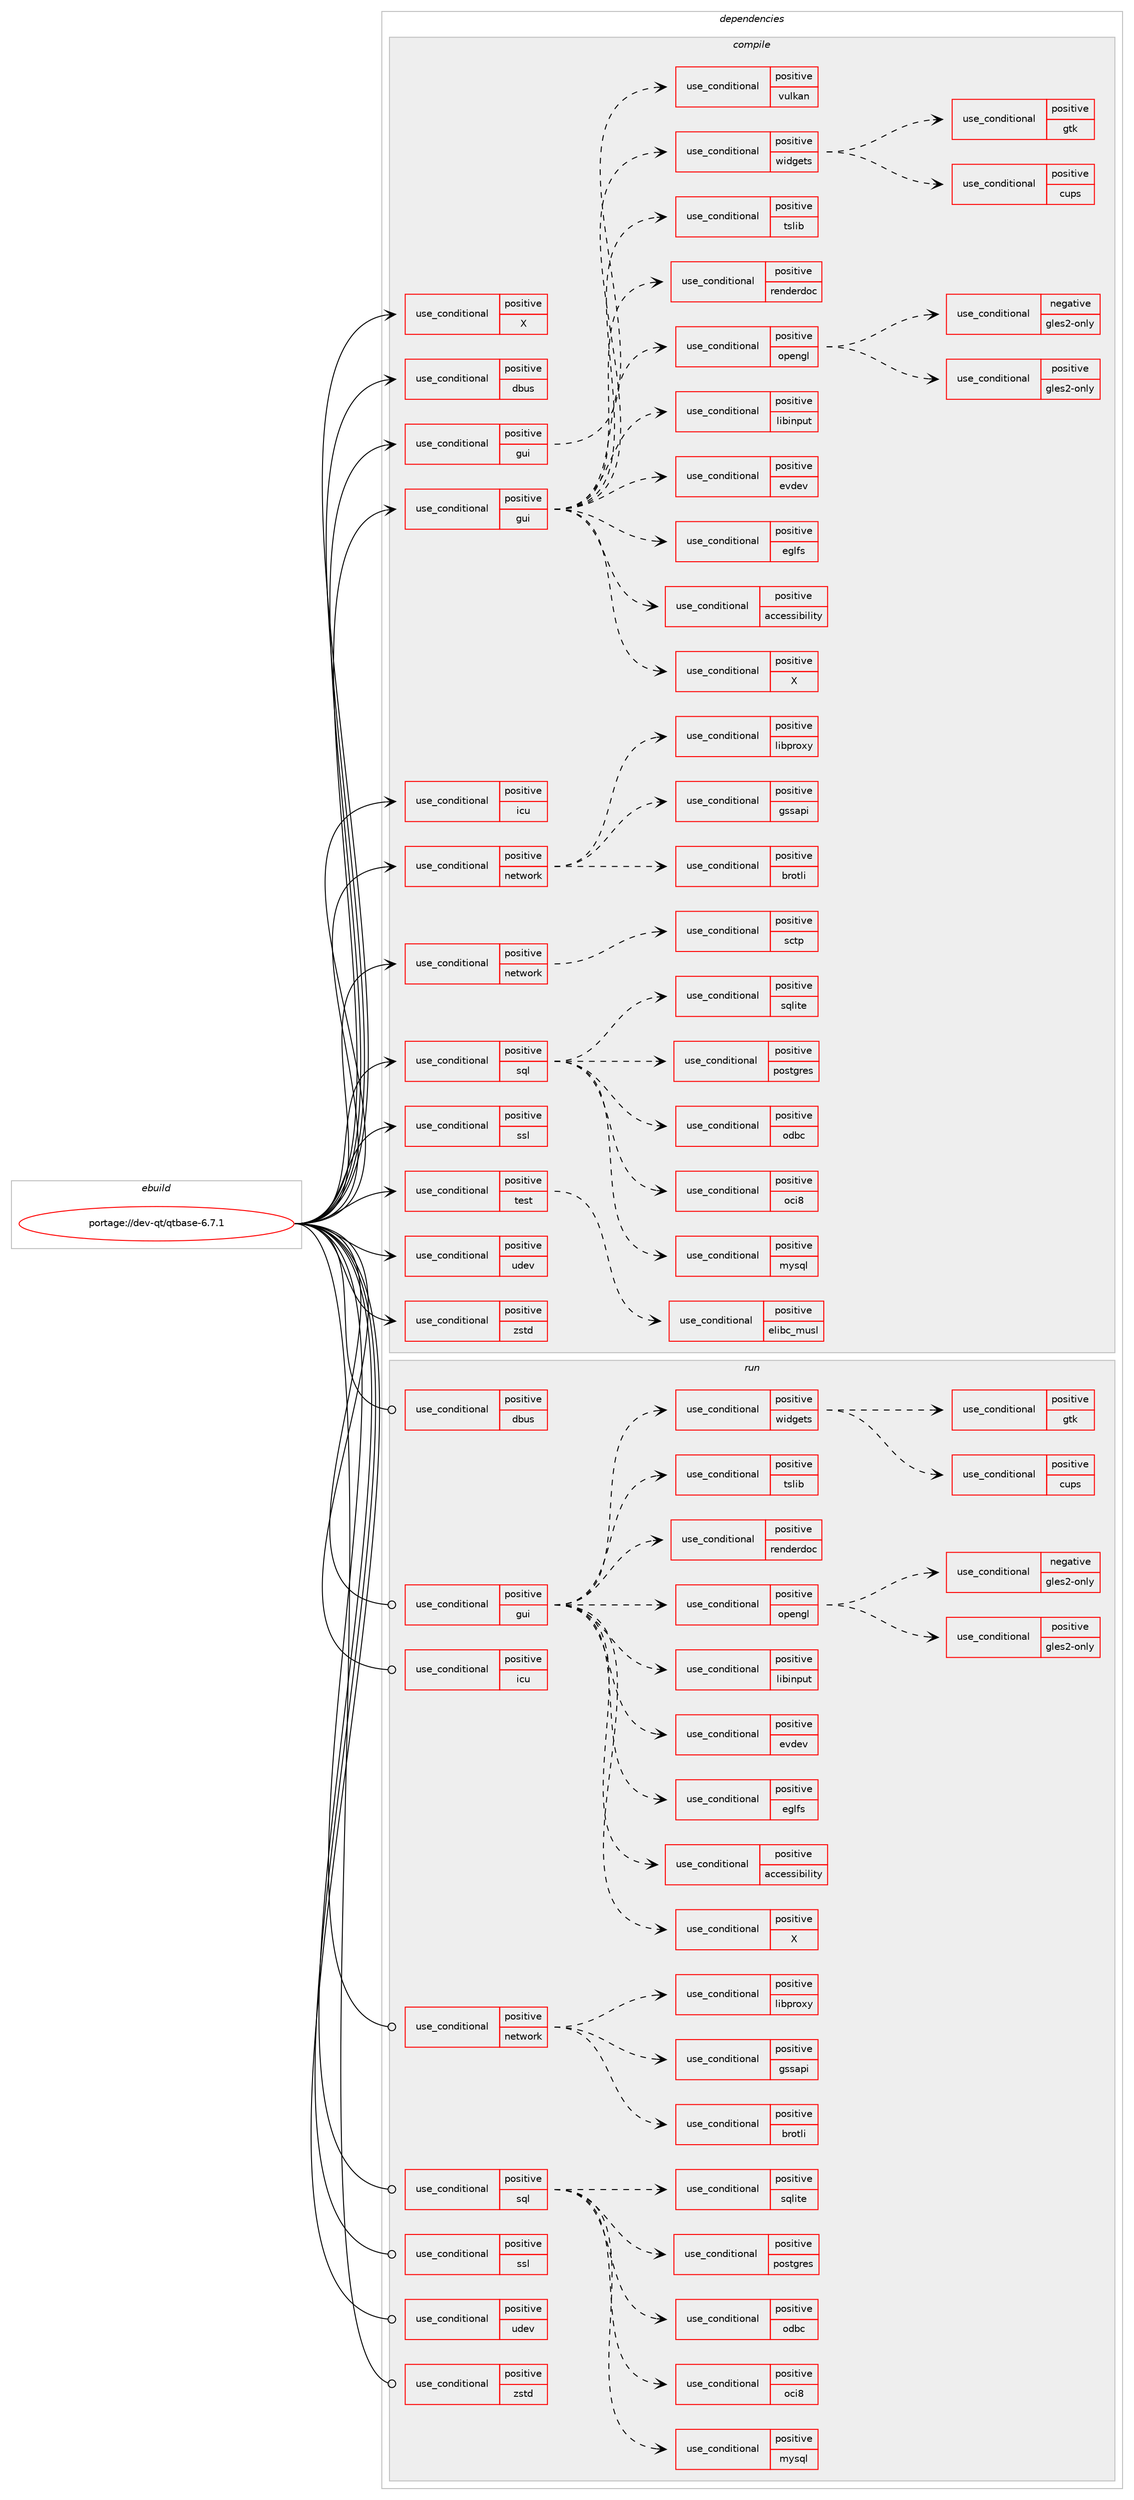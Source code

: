 digraph prolog {

# *************
# Graph options
# *************

newrank=true;
concentrate=true;
compound=true;
graph [rankdir=LR,fontname=Helvetica,fontsize=10,ranksep=1.5];#, ranksep=2.5, nodesep=0.2];
edge  [arrowhead=vee];
node  [fontname=Helvetica,fontsize=10];

# **********
# The ebuild
# **********

subgraph cluster_leftcol {
color=gray;
rank=same;
label=<<i>ebuild</i>>;
id [label="portage://dev-qt/qtbase-6.7.1", color=red, width=4, href="../dev-qt/qtbase-6.7.1.svg"];
}

# ****************
# The dependencies
# ****************

subgraph cluster_midcol {
color=gray;
label=<<i>dependencies</i>>;
subgraph cluster_compile {
fillcolor="#eeeeee";
style=filled;
label=<<i>compile</i>>;
subgraph cond40332 {
dependency84884 [label=<<TABLE BORDER="0" CELLBORDER="1" CELLSPACING="0" CELLPADDING="4"><TR><TD ROWSPAN="3" CELLPADDING="10">use_conditional</TD></TR><TR><TD>positive</TD></TR><TR><TD>X</TD></TR></TABLE>>, shape=none, color=red];
# *** BEGIN UNKNOWN DEPENDENCY TYPE (TODO) ***
# dependency84884 -> package_dependency(portage://dev-qt/qtbase-6.7.1,install,no,x11-base,xorg-proto,none,[,,],[],[])
# *** END UNKNOWN DEPENDENCY TYPE (TODO) ***

}
id:e -> dependency84884:w [weight=20,style="solid",arrowhead="vee"];
subgraph cond40333 {
dependency84885 [label=<<TABLE BORDER="0" CELLBORDER="1" CELLSPACING="0" CELLPADDING="4"><TR><TD ROWSPAN="3" CELLPADDING="10">use_conditional</TD></TR><TR><TD>positive</TD></TR><TR><TD>dbus</TD></TR></TABLE>>, shape=none, color=red];
# *** BEGIN UNKNOWN DEPENDENCY TYPE (TODO) ***
# dependency84885 -> package_dependency(portage://dev-qt/qtbase-6.7.1,install,no,sys-apps,dbus,none,[,,],[],[])
# *** END UNKNOWN DEPENDENCY TYPE (TODO) ***

}
id:e -> dependency84885:w [weight=20,style="solid",arrowhead="vee"];
subgraph cond40334 {
dependency84886 [label=<<TABLE BORDER="0" CELLBORDER="1" CELLSPACING="0" CELLPADDING="4"><TR><TD ROWSPAN="3" CELLPADDING="10">use_conditional</TD></TR><TR><TD>positive</TD></TR><TR><TD>gui</TD></TR></TABLE>>, shape=none, color=red];
subgraph cond40335 {
dependency84887 [label=<<TABLE BORDER="0" CELLBORDER="1" CELLSPACING="0" CELLPADDING="4"><TR><TD ROWSPAN="3" CELLPADDING="10">use_conditional</TD></TR><TR><TD>positive</TD></TR><TR><TD>vulkan</TD></TR></TABLE>>, shape=none, color=red];
# *** BEGIN UNKNOWN DEPENDENCY TYPE (TODO) ***
# dependency84887 -> package_dependency(portage://dev-qt/qtbase-6.7.1,install,no,dev-util,vulkan-headers,none,[,,],[],[])
# *** END UNKNOWN DEPENDENCY TYPE (TODO) ***

}
dependency84886:e -> dependency84887:w [weight=20,style="dashed",arrowhead="vee"];
}
id:e -> dependency84886:w [weight=20,style="solid",arrowhead="vee"];
subgraph cond40336 {
dependency84888 [label=<<TABLE BORDER="0" CELLBORDER="1" CELLSPACING="0" CELLPADDING="4"><TR><TD ROWSPAN="3" CELLPADDING="10">use_conditional</TD></TR><TR><TD>positive</TD></TR><TR><TD>gui</TD></TR></TABLE>>, shape=none, color=red];
# *** BEGIN UNKNOWN DEPENDENCY TYPE (TODO) ***
# dependency84888 -> package_dependency(portage://dev-qt/qtbase-6.7.1,install,no,media-libs,fontconfig,none,[,,],[],[])
# *** END UNKNOWN DEPENDENCY TYPE (TODO) ***

# *** BEGIN UNKNOWN DEPENDENCY TYPE (TODO) ***
# dependency84888 -> package_dependency(portage://dev-qt/qtbase-6.7.1,install,no,media-libs,freetype,none,[,,],[slot(2)],[])
# *** END UNKNOWN DEPENDENCY TYPE (TODO) ***

# *** BEGIN UNKNOWN DEPENDENCY TYPE (TODO) ***
# dependency84888 -> package_dependency(portage://dev-qt/qtbase-6.7.1,install,no,media-libs,harfbuzz,none,[,,],any_same_slot,[])
# *** END UNKNOWN DEPENDENCY TYPE (TODO) ***

# *** BEGIN UNKNOWN DEPENDENCY TYPE (TODO) ***
# dependency84888 -> package_dependency(portage://dev-qt/qtbase-6.7.1,install,no,media-libs,libjpeg-turbo,none,[,,],any_same_slot,[])
# *** END UNKNOWN DEPENDENCY TYPE (TODO) ***

# *** BEGIN UNKNOWN DEPENDENCY TYPE (TODO) ***
# dependency84888 -> package_dependency(portage://dev-qt/qtbase-6.7.1,install,no,media-libs,libpng,none,[,,],any_same_slot,[])
# *** END UNKNOWN DEPENDENCY TYPE (TODO) ***

# *** BEGIN UNKNOWN DEPENDENCY TYPE (TODO) ***
# dependency84888 -> package_dependency(portage://dev-qt/qtbase-6.7.1,install,no,x11-libs,libdrm,none,[,,],[],[])
# *** END UNKNOWN DEPENDENCY TYPE (TODO) ***

# *** BEGIN UNKNOWN DEPENDENCY TYPE (TODO) ***
# dependency84888 -> package_dependency(portage://dev-qt/qtbase-6.7.1,install,no,x11-libs,libxkbcommon,none,[,,],[],[use(optenable(X),none)])
# *** END UNKNOWN DEPENDENCY TYPE (TODO) ***

subgraph cond40337 {
dependency84889 [label=<<TABLE BORDER="0" CELLBORDER="1" CELLSPACING="0" CELLPADDING="4"><TR><TD ROWSPAN="3" CELLPADDING="10">use_conditional</TD></TR><TR><TD>positive</TD></TR><TR><TD>X</TD></TR></TABLE>>, shape=none, color=red];
# *** BEGIN UNKNOWN DEPENDENCY TYPE (TODO) ***
# dependency84889 -> package_dependency(portage://dev-qt/qtbase-6.7.1,install,no,x11-libs,libICE,none,[,,],[],[])
# *** END UNKNOWN DEPENDENCY TYPE (TODO) ***

# *** BEGIN UNKNOWN DEPENDENCY TYPE (TODO) ***
# dependency84889 -> package_dependency(portage://dev-qt/qtbase-6.7.1,install,no,x11-libs,libSM,none,[,,],[],[])
# *** END UNKNOWN DEPENDENCY TYPE (TODO) ***

# *** BEGIN UNKNOWN DEPENDENCY TYPE (TODO) ***
# dependency84889 -> package_dependency(portage://dev-qt/qtbase-6.7.1,install,no,x11-libs,libX11,none,[,,],[],[])
# *** END UNKNOWN DEPENDENCY TYPE (TODO) ***

# *** BEGIN UNKNOWN DEPENDENCY TYPE (TODO) ***
# dependency84889 -> package_dependency(portage://dev-qt/qtbase-6.7.1,install,no,x11-libs,libxcb,none,[,,],any_same_slot,[])
# *** END UNKNOWN DEPENDENCY TYPE (TODO) ***

# *** BEGIN UNKNOWN DEPENDENCY TYPE (TODO) ***
# dependency84889 -> package_dependency(portage://dev-qt/qtbase-6.7.1,install,no,x11-libs,xcb-util-cursor,none,[,,],[],[])
# *** END UNKNOWN DEPENDENCY TYPE (TODO) ***

# *** BEGIN UNKNOWN DEPENDENCY TYPE (TODO) ***
# dependency84889 -> package_dependency(portage://dev-qt/qtbase-6.7.1,install,no,x11-libs,xcb-util-image,none,[,,],[],[])
# *** END UNKNOWN DEPENDENCY TYPE (TODO) ***

# *** BEGIN UNKNOWN DEPENDENCY TYPE (TODO) ***
# dependency84889 -> package_dependency(portage://dev-qt/qtbase-6.7.1,install,no,x11-libs,xcb-util-keysyms,none,[,,],[],[])
# *** END UNKNOWN DEPENDENCY TYPE (TODO) ***

# *** BEGIN UNKNOWN DEPENDENCY TYPE (TODO) ***
# dependency84889 -> package_dependency(portage://dev-qt/qtbase-6.7.1,install,no,x11-libs,xcb-util-renderutil,none,[,,],[],[])
# *** END UNKNOWN DEPENDENCY TYPE (TODO) ***

# *** BEGIN UNKNOWN DEPENDENCY TYPE (TODO) ***
# dependency84889 -> package_dependency(portage://dev-qt/qtbase-6.7.1,install,no,x11-libs,xcb-util-wm,none,[,,],[],[])
# *** END UNKNOWN DEPENDENCY TYPE (TODO) ***

}
dependency84888:e -> dependency84889:w [weight=20,style="dashed",arrowhead="vee"];
subgraph cond40338 {
dependency84890 [label=<<TABLE BORDER="0" CELLBORDER="1" CELLSPACING="0" CELLPADDING="4"><TR><TD ROWSPAN="3" CELLPADDING="10">use_conditional</TD></TR><TR><TD>positive</TD></TR><TR><TD>accessibility</TD></TR></TABLE>>, shape=none, color=red];
# *** BEGIN UNKNOWN DEPENDENCY TYPE (TODO) ***
# dependency84890 -> package_dependency(portage://dev-qt/qtbase-6.7.1,install,no,app-accessibility,at-spi2-core,none,[,,],[slot(2)],[])
# *** END UNKNOWN DEPENDENCY TYPE (TODO) ***

}
dependency84888:e -> dependency84890:w [weight=20,style="dashed",arrowhead="vee"];
subgraph cond40339 {
dependency84891 [label=<<TABLE BORDER="0" CELLBORDER="1" CELLSPACING="0" CELLPADDING="4"><TR><TD ROWSPAN="3" CELLPADDING="10">use_conditional</TD></TR><TR><TD>positive</TD></TR><TR><TD>eglfs</TD></TR></TABLE>>, shape=none, color=red];
# *** BEGIN UNKNOWN DEPENDENCY TYPE (TODO) ***
# dependency84891 -> package_dependency(portage://dev-qt/qtbase-6.7.1,install,no,media-libs,mesa,none,[,,],[],[use(enable(gbm),positive)])
# *** END UNKNOWN DEPENDENCY TYPE (TODO) ***

}
dependency84888:e -> dependency84891:w [weight=20,style="dashed",arrowhead="vee"];
subgraph cond40340 {
dependency84892 [label=<<TABLE BORDER="0" CELLBORDER="1" CELLSPACING="0" CELLPADDING="4"><TR><TD ROWSPAN="3" CELLPADDING="10">use_conditional</TD></TR><TR><TD>positive</TD></TR><TR><TD>evdev</TD></TR></TABLE>>, shape=none, color=red];
# *** BEGIN UNKNOWN DEPENDENCY TYPE (TODO) ***
# dependency84892 -> package_dependency(portage://dev-qt/qtbase-6.7.1,install,no,sys-libs,mtdev,none,[,,],[],[])
# *** END UNKNOWN DEPENDENCY TYPE (TODO) ***

}
dependency84888:e -> dependency84892:w [weight=20,style="dashed",arrowhead="vee"];
subgraph cond40341 {
dependency84893 [label=<<TABLE BORDER="0" CELLBORDER="1" CELLSPACING="0" CELLPADDING="4"><TR><TD ROWSPAN="3" CELLPADDING="10">use_conditional</TD></TR><TR><TD>positive</TD></TR><TR><TD>libinput</TD></TR></TABLE>>, shape=none, color=red];
# *** BEGIN UNKNOWN DEPENDENCY TYPE (TODO) ***
# dependency84893 -> package_dependency(portage://dev-qt/qtbase-6.7.1,install,no,dev-libs,libinput,none,[,,],any_same_slot,[])
# *** END UNKNOWN DEPENDENCY TYPE (TODO) ***

}
dependency84888:e -> dependency84893:w [weight=20,style="dashed",arrowhead="vee"];
subgraph cond40342 {
dependency84894 [label=<<TABLE BORDER="0" CELLBORDER="1" CELLSPACING="0" CELLPADDING="4"><TR><TD ROWSPAN="3" CELLPADDING="10">use_conditional</TD></TR><TR><TD>positive</TD></TR><TR><TD>opengl</TD></TR></TABLE>>, shape=none, color=red];
subgraph cond40343 {
dependency84895 [label=<<TABLE BORDER="0" CELLBORDER="1" CELLSPACING="0" CELLPADDING="4"><TR><TD ROWSPAN="3" CELLPADDING="10">use_conditional</TD></TR><TR><TD>positive</TD></TR><TR><TD>gles2-only</TD></TR></TABLE>>, shape=none, color=red];
# *** BEGIN UNKNOWN DEPENDENCY TYPE (TODO) ***
# dependency84895 -> package_dependency(portage://dev-qt/qtbase-6.7.1,install,no,media-libs,libglvnd,none,[,,],[],[])
# *** END UNKNOWN DEPENDENCY TYPE (TODO) ***

}
dependency84894:e -> dependency84895:w [weight=20,style="dashed",arrowhead="vee"];
subgraph cond40344 {
dependency84896 [label=<<TABLE BORDER="0" CELLBORDER="1" CELLSPACING="0" CELLPADDING="4"><TR><TD ROWSPAN="3" CELLPADDING="10">use_conditional</TD></TR><TR><TD>negative</TD></TR><TR><TD>gles2-only</TD></TR></TABLE>>, shape=none, color=red];
# *** BEGIN UNKNOWN DEPENDENCY TYPE (TODO) ***
# dependency84896 -> package_dependency(portage://dev-qt/qtbase-6.7.1,install,no,media-libs,libglvnd,none,[,,],[],[use(optenable(X),none)])
# *** END UNKNOWN DEPENDENCY TYPE (TODO) ***

}
dependency84894:e -> dependency84896:w [weight=20,style="dashed",arrowhead="vee"];
}
dependency84888:e -> dependency84894:w [weight=20,style="dashed",arrowhead="vee"];
subgraph cond40345 {
dependency84897 [label=<<TABLE BORDER="0" CELLBORDER="1" CELLSPACING="0" CELLPADDING="4"><TR><TD ROWSPAN="3" CELLPADDING="10">use_conditional</TD></TR><TR><TD>positive</TD></TR><TR><TD>renderdoc</TD></TR></TABLE>>, shape=none, color=red];
# *** BEGIN UNKNOWN DEPENDENCY TYPE (TODO) ***
# dependency84897 -> package_dependency(portage://dev-qt/qtbase-6.7.1,install,no,media-gfx,renderdoc,none,[,,],[],[])
# *** END UNKNOWN DEPENDENCY TYPE (TODO) ***

}
dependency84888:e -> dependency84897:w [weight=20,style="dashed",arrowhead="vee"];
subgraph cond40346 {
dependency84898 [label=<<TABLE BORDER="0" CELLBORDER="1" CELLSPACING="0" CELLPADDING="4"><TR><TD ROWSPAN="3" CELLPADDING="10">use_conditional</TD></TR><TR><TD>positive</TD></TR><TR><TD>tslib</TD></TR></TABLE>>, shape=none, color=red];
# *** BEGIN UNKNOWN DEPENDENCY TYPE (TODO) ***
# dependency84898 -> package_dependency(portage://dev-qt/qtbase-6.7.1,install,no,x11-libs,tslib,none,[,,],[],[])
# *** END UNKNOWN DEPENDENCY TYPE (TODO) ***

}
dependency84888:e -> dependency84898:w [weight=20,style="dashed",arrowhead="vee"];
subgraph cond40347 {
dependency84899 [label=<<TABLE BORDER="0" CELLBORDER="1" CELLSPACING="0" CELLPADDING="4"><TR><TD ROWSPAN="3" CELLPADDING="10">use_conditional</TD></TR><TR><TD>positive</TD></TR><TR><TD>widgets</TD></TR></TABLE>>, shape=none, color=red];
subgraph cond40348 {
dependency84900 [label=<<TABLE BORDER="0" CELLBORDER="1" CELLSPACING="0" CELLPADDING="4"><TR><TD ROWSPAN="3" CELLPADDING="10">use_conditional</TD></TR><TR><TD>positive</TD></TR><TR><TD>cups</TD></TR></TABLE>>, shape=none, color=red];
# *** BEGIN UNKNOWN DEPENDENCY TYPE (TODO) ***
# dependency84900 -> package_dependency(portage://dev-qt/qtbase-6.7.1,install,no,net-print,cups,none,[,,],[],[])
# *** END UNKNOWN DEPENDENCY TYPE (TODO) ***

}
dependency84899:e -> dependency84900:w [weight=20,style="dashed",arrowhead="vee"];
subgraph cond40349 {
dependency84901 [label=<<TABLE BORDER="0" CELLBORDER="1" CELLSPACING="0" CELLPADDING="4"><TR><TD ROWSPAN="3" CELLPADDING="10">use_conditional</TD></TR><TR><TD>positive</TD></TR><TR><TD>gtk</TD></TR></TABLE>>, shape=none, color=red];
# *** BEGIN UNKNOWN DEPENDENCY TYPE (TODO) ***
# dependency84901 -> package_dependency(portage://dev-qt/qtbase-6.7.1,install,no,x11-libs,gdk-pixbuf,none,[,,],[slot(2)],[])
# *** END UNKNOWN DEPENDENCY TYPE (TODO) ***

# *** BEGIN UNKNOWN DEPENDENCY TYPE (TODO) ***
# dependency84901 -> package_dependency(portage://dev-qt/qtbase-6.7.1,install,no,x11-libs,gtk+,none,[,,],[slot(3)],[])
# *** END UNKNOWN DEPENDENCY TYPE (TODO) ***

# *** BEGIN UNKNOWN DEPENDENCY TYPE (TODO) ***
# dependency84901 -> package_dependency(portage://dev-qt/qtbase-6.7.1,install,no,x11-libs,pango,none,[,,],[],[])
# *** END UNKNOWN DEPENDENCY TYPE (TODO) ***

}
dependency84899:e -> dependency84901:w [weight=20,style="dashed",arrowhead="vee"];
}
dependency84888:e -> dependency84899:w [weight=20,style="dashed",arrowhead="vee"];
}
id:e -> dependency84888:w [weight=20,style="solid",arrowhead="vee"];
subgraph cond40350 {
dependency84902 [label=<<TABLE BORDER="0" CELLBORDER="1" CELLSPACING="0" CELLPADDING="4"><TR><TD ROWSPAN="3" CELLPADDING="10">use_conditional</TD></TR><TR><TD>positive</TD></TR><TR><TD>icu</TD></TR></TABLE>>, shape=none, color=red];
# *** BEGIN UNKNOWN DEPENDENCY TYPE (TODO) ***
# dependency84902 -> package_dependency(portage://dev-qt/qtbase-6.7.1,install,no,dev-libs,icu,none,[,,],any_same_slot,[])
# *** END UNKNOWN DEPENDENCY TYPE (TODO) ***

}
id:e -> dependency84902:w [weight=20,style="solid",arrowhead="vee"];
subgraph cond40351 {
dependency84903 [label=<<TABLE BORDER="0" CELLBORDER="1" CELLSPACING="0" CELLPADDING="4"><TR><TD ROWSPAN="3" CELLPADDING="10">use_conditional</TD></TR><TR><TD>positive</TD></TR><TR><TD>network</TD></TR></TABLE>>, shape=none, color=red];
subgraph cond40352 {
dependency84904 [label=<<TABLE BORDER="0" CELLBORDER="1" CELLSPACING="0" CELLPADDING="4"><TR><TD ROWSPAN="3" CELLPADDING="10">use_conditional</TD></TR><TR><TD>positive</TD></TR><TR><TD>brotli</TD></TR></TABLE>>, shape=none, color=red];
# *** BEGIN UNKNOWN DEPENDENCY TYPE (TODO) ***
# dependency84904 -> package_dependency(portage://dev-qt/qtbase-6.7.1,install,no,app-arch,brotli,none,[,,],any_same_slot,[])
# *** END UNKNOWN DEPENDENCY TYPE (TODO) ***

}
dependency84903:e -> dependency84904:w [weight=20,style="dashed",arrowhead="vee"];
subgraph cond40353 {
dependency84905 [label=<<TABLE BORDER="0" CELLBORDER="1" CELLSPACING="0" CELLPADDING="4"><TR><TD ROWSPAN="3" CELLPADDING="10">use_conditional</TD></TR><TR><TD>positive</TD></TR><TR><TD>gssapi</TD></TR></TABLE>>, shape=none, color=red];
# *** BEGIN UNKNOWN DEPENDENCY TYPE (TODO) ***
# dependency84905 -> package_dependency(portage://dev-qt/qtbase-6.7.1,install,no,virtual,krb5,none,[,,],[],[])
# *** END UNKNOWN DEPENDENCY TYPE (TODO) ***

}
dependency84903:e -> dependency84905:w [weight=20,style="dashed",arrowhead="vee"];
subgraph cond40354 {
dependency84906 [label=<<TABLE BORDER="0" CELLBORDER="1" CELLSPACING="0" CELLPADDING="4"><TR><TD ROWSPAN="3" CELLPADDING="10">use_conditional</TD></TR><TR><TD>positive</TD></TR><TR><TD>libproxy</TD></TR></TABLE>>, shape=none, color=red];
# *** BEGIN UNKNOWN DEPENDENCY TYPE (TODO) ***
# dependency84906 -> package_dependency(portage://dev-qt/qtbase-6.7.1,install,no,net-libs,libproxy,none,[,,],[],[])
# *** END UNKNOWN DEPENDENCY TYPE (TODO) ***

}
dependency84903:e -> dependency84906:w [weight=20,style="dashed",arrowhead="vee"];
}
id:e -> dependency84903:w [weight=20,style="solid",arrowhead="vee"];
subgraph cond40355 {
dependency84907 [label=<<TABLE BORDER="0" CELLBORDER="1" CELLSPACING="0" CELLPADDING="4"><TR><TD ROWSPAN="3" CELLPADDING="10">use_conditional</TD></TR><TR><TD>positive</TD></TR><TR><TD>network</TD></TR></TABLE>>, shape=none, color=red];
subgraph cond40356 {
dependency84908 [label=<<TABLE BORDER="0" CELLBORDER="1" CELLSPACING="0" CELLPADDING="4"><TR><TD ROWSPAN="3" CELLPADDING="10">use_conditional</TD></TR><TR><TD>positive</TD></TR><TR><TD>sctp</TD></TR></TABLE>>, shape=none, color=red];
# *** BEGIN UNKNOWN DEPENDENCY TYPE (TODO) ***
# dependency84908 -> package_dependency(portage://dev-qt/qtbase-6.7.1,install,no,net-misc,lksctp-tools,none,[,,],[],[])
# *** END UNKNOWN DEPENDENCY TYPE (TODO) ***

}
dependency84907:e -> dependency84908:w [weight=20,style="dashed",arrowhead="vee"];
}
id:e -> dependency84907:w [weight=20,style="solid",arrowhead="vee"];
subgraph cond40357 {
dependency84909 [label=<<TABLE BORDER="0" CELLBORDER="1" CELLSPACING="0" CELLPADDING="4"><TR><TD ROWSPAN="3" CELLPADDING="10">use_conditional</TD></TR><TR><TD>positive</TD></TR><TR><TD>sql</TD></TR></TABLE>>, shape=none, color=red];
subgraph cond40358 {
dependency84910 [label=<<TABLE BORDER="0" CELLBORDER="1" CELLSPACING="0" CELLPADDING="4"><TR><TD ROWSPAN="3" CELLPADDING="10">use_conditional</TD></TR><TR><TD>positive</TD></TR><TR><TD>mysql</TD></TR></TABLE>>, shape=none, color=red];
# *** BEGIN UNKNOWN DEPENDENCY TYPE (TODO) ***
# dependency84910 -> package_dependency(portage://dev-qt/qtbase-6.7.1,install,no,dev-db,mysql-connector-c,none,[,,],any_same_slot,[])
# *** END UNKNOWN DEPENDENCY TYPE (TODO) ***

}
dependency84909:e -> dependency84910:w [weight=20,style="dashed",arrowhead="vee"];
subgraph cond40359 {
dependency84911 [label=<<TABLE BORDER="0" CELLBORDER="1" CELLSPACING="0" CELLPADDING="4"><TR><TD ROWSPAN="3" CELLPADDING="10">use_conditional</TD></TR><TR><TD>positive</TD></TR><TR><TD>oci8</TD></TR></TABLE>>, shape=none, color=red];
# *** BEGIN UNKNOWN DEPENDENCY TYPE (TODO) ***
# dependency84911 -> package_dependency(portage://dev-qt/qtbase-6.7.1,install,no,dev-db,oracle-instantclient,none,[,,],any_same_slot,[use(enable(sdk),none)])
# *** END UNKNOWN DEPENDENCY TYPE (TODO) ***

}
dependency84909:e -> dependency84911:w [weight=20,style="dashed",arrowhead="vee"];
subgraph cond40360 {
dependency84912 [label=<<TABLE BORDER="0" CELLBORDER="1" CELLSPACING="0" CELLPADDING="4"><TR><TD ROWSPAN="3" CELLPADDING="10">use_conditional</TD></TR><TR><TD>positive</TD></TR><TR><TD>odbc</TD></TR></TABLE>>, shape=none, color=red];
# *** BEGIN UNKNOWN DEPENDENCY TYPE (TODO) ***
# dependency84912 -> package_dependency(portage://dev-qt/qtbase-6.7.1,install,no,dev-db,unixODBC,none,[,,],[],[])
# *** END UNKNOWN DEPENDENCY TYPE (TODO) ***

}
dependency84909:e -> dependency84912:w [weight=20,style="dashed",arrowhead="vee"];
subgraph cond40361 {
dependency84913 [label=<<TABLE BORDER="0" CELLBORDER="1" CELLSPACING="0" CELLPADDING="4"><TR><TD ROWSPAN="3" CELLPADDING="10">use_conditional</TD></TR><TR><TD>positive</TD></TR><TR><TD>postgres</TD></TR></TABLE>>, shape=none, color=red];
# *** BEGIN UNKNOWN DEPENDENCY TYPE (TODO) ***
# dependency84913 -> package_dependency(portage://dev-qt/qtbase-6.7.1,install,no,dev-db,postgresql,none,[,,],any_different_slot,[])
# *** END UNKNOWN DEPENDENCY TYPE (TODO) ***

}
dependency84909:e -> dependency84913:w [weight=20,style="dashed",arrowhead="vee"];
subgraph cond40362 {
dependency84914 [label=<<TABLE BORDER="0" CELLBORDER="1" CELLSPACING="0" CELLPADDING="4"><TR><TD ROWSPAN="3" CELLPADDING="10">use_conditional</TD></TR><TR><TD>positive</TD></TR><TR><TD>sqlite</TD></TR></TABLE>>, shape=none, color=red];
# *** BEGIN UNKNOWN DEPENDENCY TYPE (TODO) ***
# dependency84914 -> package_dependency(portage://dev-qt/qtbase-6.7.1,install,no,dev-db,sqlite,none,[,,],[slot(3)],[])
# *** END UNKNOWN DEPENDENCY TYPE (TODO) ***

}
dependency84909:e -> dependency84914:w [weight=20,style="dashed",arrowhead="vee"];
}
id:e -> dependency84909:w [weight=20,style="solid",arrowhead="vee"];
subgraph cond40363 {
dependency84915 [label=<<TABLE BORDER="0" CELLBORDER="1" CELLSPACING="0" CELLPADDING="4"><TR><TD ROWSPAN="3" CELLPADDING="10">use_conditional</TD></TR><TR><TD>positive</TD></TR><TR><TD>ssl</TD></TR></TABLE>>, shape=none, color=red];
# *** BEGIN UNKNOWN DEPENDENCY TYPE (TODO) ***
# dependency84915 -> package_dependency(portage://dev-qt/qtbase-6.7.1,install,no,dev-libs,openssl,none,[,,],any_same_slot,[])
# *** END UNKNOWN DEPENDENCY TYPE (TODO) ***

}
id:e -> dependency84915:w [weight=20,style="solid",arrowhead="vee"];
subgraph cond40364 {
dependency84916 [label=<<TABLE BORDER="0" CELLBORDER="1" CELLSPACING="0" CELLPADDING="4"><TR><TD ROWSPAN="3" CELLPADDING="10">use_conditional</TD></TR><TR><TD>positive</TD></TR><TR><TD>test</TD></TR></TABLE>>, shape=none, color=red];
subgraph cond40365 {
dependency84917 [label=<<TABLE BORDER="0" CELLBORDER="1" CELLSPACING="0" CELLPADDING="4"><TR><TD ROWSPAN="3" CELLPADDING="10">use_conditional</TD></TR><TR><TD>positive</TD></TR><TR><TD>elibc_musl</TD></TR></TABLE>>, shape=none, color=red];
# *** BEGIN UNKNOWN DEPENDENCY TYPE (TODO) ***
# dependency84917 -> package_dependency(portage://dev-qt/qtbase-6.7.1,install,no,sys-libs,timezone-data,none,[,,],[],[])
# *** END UNKNOWN DEPENDENCY TYPE (TODO) ***

}
dependency84916:e -> dependency84917:w [weight=20,style="dashed",arrowhead="vee"];
}
id:e -> dependency84916:w [weight=20,style="solid",arrowhead="vee"];
subgraph cond40366 {
dependency84918 [label=<<TABLE BORDER="0" CELLBORDER="1" CELLSPACING="0" CELLPADDING="4"><TR><TD ROWSPAN="3" CELLPADDING="10">use_conditional</TD></TR><TR><TD>positive</TD></TR><TR><TD>udev</TD></TR></TABLE>>, shape=none, color=red];
# *** BEGIN UNKNOWN DEPENDENCY TYPE (TODO) ***
# dependency84918 -> package_dependency(portage://dev-qt/qtbase-6.7.1,install,no,virtual,libudev,none,[,,],any_same_slot,[])
# *** END UNKNOWN DEPENDENCY TYPE (TODO) ***

}
id:e -> dependency84918:w [weight=20,style="solid",arrowhead="vee"];
subgraph cond40367 {
dependency84919 [label=<<TABLE BORDER="0" CELLBORDER="1" CELLSPACING="0" CELLPADDING="4"><TR><TD ROWSPAN="3" CELLPADDING="10">use_conditional</TD></TR><TR><TD>positive</TD></TR><TR><TD>zstd</TD></TR></TABLE>>, shape=none, color=red];
# *** BEGIN UNKNOWN DEPENDENCY TYPE (TODO) ***
# dependency84919 -> package_dependency(portage://dev-qt/qtbase-6.7.1,install,no,app-arch,zstd,none,[,,],any_same_slot,[])
# *** END UNKNOWN DEPENDENCY TYPE (TODO) ***

}
id:e -> dependency84919:w [weight=20,style="solid",arrowhead="vee"];
# *** BEGIN UNKNOWN DEPENDENCY TYPE (TODO) ***
# id -> package_dependency(portage://dev-qt/qtbase-6.7.1,install,no,app-crypt,libb2,none,[,,],[],[])
# *** END UNKNOWN DEPENDENCY TYPE (TODO) ***

# *** BEGIN UNKNOWN DEPENDENCY TYPE (TODO) ***
# id -> package_dependency(portage://dev-qt/qtbase-6.7.1,install,no,dev-libs,double-conversion,none,[,,],any_same_slot,[])
# *** END UNKNOWN DEPENDENCY TYPE (TODO) ***

# *** BEGIN UNKNOWN DEPENDENCY TYPE (TODO) ***
# id -> package_dependency(portage://dev-qt/qtbase-6.7.1,install,no,dev-libs,glib,none,[,,],[slot(2)],[])
# *** END UNKNOWN DEPENDENCY TYPE (TODO) ***

# *** BEGIN UNKNOWN DEPENDENCY TYPE (TODO) ***
# id -> package_dependency(portage://dev-qt/qtbase-6.7.1,install,no,dev-libs,libpcre2,none,[,,],any_same_slot,[use(enable(pcre16),none),use(enable(unicode),positive)])
# *** END UNKNOWN DEPENDENCY TYPE (TODO) ***

# *** BEGIN UNKNOWN DEPENDENCY TYPE (TODO) ***
# id -> package_dependency(portage://dev-qt/qtbase-6.7.1,install,no,sys-libs,zlib,none,[,,],any_same_slot,[])
# *** END UNKNOWN DEPENDENCY TYPE (TODO) ***

}
subgraph cluster_compileandrun {
fillcolor="#eeeeee";
style=filled;
label=<<i>compile and run</i>>;
}
subgraph cluster_run {
fillcolor="#eeeeee";
style=filled;
label=<<i>run</i>>;
subgraph cond40368 {
dependency84920 [label=<<TABLE BORDER="0" CELLBORDER="1" CELLSPACING="0" CELLPADDING="4"><TR><TD ROWSPAN="3" CELLPADDING="10">use_conditional</TD></TR><TR><TD>positive</TD></TR><TR><TD>dbus</TD></TR></TABLE>>, shape=none, color=red];
# *** BEGIN UNKNOWN DEPENDENCY TYPE (TODO) ***
# dependency84920 -> package_dependency(portage://dev-qt/qtbase-6.7.1,run,no,sys-apps,dbus,none,[,,],[],[])
# *** END UNKNOWN DEPENDENCY TYPE (TODO) ***

}
id:e -> dependency84920:w [weight=20,style="solid",arrowhead="odot"];
subgraph cond40369 {
dependency84921 [label=<<TABLE BORDER="0" CELLBORDER="1" CELLSPACING="0" CELLPADDING="4"><TR><TD ROWSPAN="3" CELLPADDING="10">use_conditional</TD></TR><TR><TD>positive</TD></TR><TR><TD>gui</TD></TR></TABLE>>, shape=none, color=red];
# *** BEGIN UNKNOWN DEPENDENCY TYPE (TODO) ***
# dependency84921 -> package_dependency(portage://dev-qt/qtbase-6.7.1,run,no,media-libs,fontconfig,none,[,,],[],[])
# *** END UNKNOWN DEPENDENCY TYPE (TODO) ***

# *** BEGIN UNKNOWN DEPENDENCY TYPE (TODO) ***
# dependency84921 -> package_dependency(portage://dev-qt/qtbase-6.7.1,run,no,media-libs,freetype,none,[,,],[slot(2)],[])
# *** END UNKNOWN DEPENDENCY TYPE (TODO) ***

# *** BEGIN UNKNOWN DEPENDENCY TYPE (TODO) ***
# dependency84921 -> package_dependency(portage://dev-qt/qtbase-6.7.1,run,no,media-libs,harfbuzz,none,[,,],any_same_slot,[])
# *** END UNKNOWN DEPENDENCY TYPE (TODO) ***

# *** BEGIN UNKNOWN DEPENDENCY TYPE (TODO) ***
# dependency84921 -> package_dependency(portage://dev-qt/qtbase-6.7.1,run,no,media-libs,libjpeg-turbo,none,[,,],any_same_slot,[])
# *** END UNKNOWN DEPENDENCY TYPE (TODO) ***

# *** BEGIN UNKNOWN DEPENDENCY TYPE (TODO) ***
# dependency84921 -> package_dependency(portage://dev-qt/qtbase-6.7.1,run,no,media-libs,libpng,none,[,,],any_same_slot,[])
# *** END UNKNOWN DEPENDENCY TYPE (TODO) ***

# *** BEGIN UNKNOWN DEPENDENCY TYPE (TODO) ***
# dependency84921 -> package_dependency(portage://dev-qt/qtbase-6.7.1,run,no,x11-libs,libdrm,none,[,,],[],[])
# *** END UNKNOWN DEPENDENCY TYPE (TODO) ***

# *** BEGIN UNKNOWN DEPENDENCY TYPE (TODO) ***
# dependency84921 -> package_dependency(portage://dev-qt/qtbase-6.7.1,run,no,x11-libs,libxkbcommon,none,[,,],[],[use(optenable(X),none)])
# *** END UNKNOWN DEPENDENCY TYPE (TODO) ***

subgraph cond40370 {
dependency84922 [label=<<TABLE BORDER="0" CELLBORDER="1" CELLSPACING="0" CELLPADDING="4"><TR><TD ROWSPAN="3" CELLPADDING="10">use_conditional</TD></TR><TR><TD>positive</TD></TR><TR><TD>X</TD></TR></TABLE>>, shape=none, color=red];
# *** BEGIN UNKNOWN DEPENDENCY TYPE (TODO) ***
# dependency84922 -> package_dependency(portage://dev-qt/qtbase-6.7.1,run,no,x11-libs,libICE,none,[,,],[],[])
# *** END UNKNOWN DEPENDENCY TYPE (TODO) ***

# *** BEGIN UNKNOWN DEPENDENCY TYPE (TODO) ***
# dependency84922 -> package_dependency(portage://dev-qt/qtbase-6.7.1,run,no,x11-libs,libSM,none,[,,],[],[])
# *** END UNKNOWN DEPENDENCY TYPE (TODO) ***

# *** BEGIN UNKNOWN DEPENDENCY TYPE (TODO) ***
# dependency84922 -> package_dependency(portage://dev-qt/qtbase-6.7.1,run,no,x11-libs,libX11,none,[,,],[],[])
# *** END UNKNOWN DEPENDENCY TYPE (TODO) ***

# *** BEGIN UNKNOWN DEPENDENCY TYPE (TODO) ***
# dependency84922 -> package_dependency(portage://dev-qt/qtbase-6.7.1,run,no,x11-libs,libxcb,none,[,,],any_same_slot,[])
# *** END UNKNOWN DEPENDENCY TYPE (TODO) ***

# *** BEGIN UNKNOWN DEPENDENCY TYPE (TODO) ***
# dependency84922 -> package_dependency(portage://dev-qt/qtbase-6.7.1,run,no,x11-libs,xcb-util-cursor,none,[,,],[],[])
# *** END UNKNOWN DEPENDENCY TYPE (TODO) ***

# *** BEGIN UNKNOWN DEPENDENCY TYPE (TODO) ***
# dependency84922 -> package_dependency(portage://dev-qt/qtbase-6.7.1,run,no,x11-libs,xcb-util-image,none,[,,],[],[])
# *** END UNKNOWN DEPENDENCY TYPE (TODO) ***

# *** BEGIN UNKNOWN DEPENDENCY TYPE (TODO) ***
# dependency84922 -> package_dependency(portage://dev-qt/qtbase-6.7.1,run,no,x11-libs,xcb-util-keysyms,none,[,,],[],[])
# *** END UNKNOWN DEPENDENCY TYPE (TODO) ***

# *** BEGIN UNKNOWN DEPENDENCY TYPE (TODO) ***
# dependency84922 -> package_dependency(portage://dev-qt/qtbase-6.7.1,run,no,x11-libs,xcb-util-renderutil,none,[,,],[],[])
# *** END UNKNOWN DEPENDENCY TYPE (TODO) ***

# *** BEGIN UNKNOWN DEPENDENCY TYPE (TODO) ***
# dependency84922 -> package_dependency(portage://dev-qt/qtbase-6.7.1,run,no,x11-libs,xcb-util-wm,none,[,,],[],[])
# *** END UNKNOWN DEPENDENCY TYPE (TODO) ***

}
dependency84921:e -> dependency84922:w [weight=20,style="dashed",arrowhead="vee"];
subgraph cond40371 {
dependency84923 [label=<<TABLE BORDER="0" CELLBORDER="1" CELLSPACING="0" CELLPADDING="4"><TR><TD ROWSPAN="3" CELLPADDING="10">use_conditional</TD></TR><TR><TD>positive</TD></TR><TR><TD>accessibility</TD></TR></TABLE>>, shape=none, color=red];
# *** BEGIN UNKNOWN DEPENDENCY TYPE (TODO) ***
# dependency84923 -> package_dependency(portage://dev-qt/qtbase-6.7.1,run,no,app-accessibility,at-spi2-core,none,[,,],[slot(2)],[])
# *** END UNKNOWN DEPENDENCY TYPE (TODO) ***

}
dependency84921:e -> dependency84923:w [weight=20,style="dashed",arrowhead="vee"];
subgraph cond40372 {
dependency84924 [label=<<TABLE BORDER="0" CELLBORDER="1" CELLSPACING="0" CELLPADDING="4"><TR><TD ROWSPAN="3" CELLPADDING="10">use_conditional</TD></TR><TR><TD>positive</TD></TR><TR><TD>eglfs</TD></TR></TABLE>>, shape=none, color=red];
# *** BEGIN UNKNOWN DEPENDENCY TYPE (TODO) ***
# dependency84924 -> package_dependency(portage://dev-qt/qtbase-6.7.1,run,no,media-libs,mesa,none,[,,],[],[use(enable(gbm),positive)])
# *** END UNKNOWN DEPENDENCY TYPE (TODO) ***

}
dependency84921:e -> dependency84924:w [weight=20,style="dashed",arrowhead="vee"];
subgraph cond40373 {
dependency84925 [label=<<TABLE BORDER="0" CELLBORDER="1" CELLSPACING="0" CELLPADDING="4"><TR><TD ROWSPAN="3" CELLPADDING="10">use_conditional</TD></TR><TR><TD>positive</TD></TR><TR><TD>evdev</TD></TR></TABLE>>, shape=none, color=red];
# *** BEGIN UNKNOWN DEPENDENCY TYPE (TODO) ***
# dependency84925 -> package_dependency(portage://dev-qt/qtbase-6.7.1,run,no,sys-libs,mtdev,none,[,,],[],[])
# *** END UNKNOWN DEPENDENCY TYPE (TODO) ***

}
dependency84921:e -> dependency84925:w [weight=20,style="dashed",arrowhead="vee"];
subgraph cond40374 {
dependency84926 [label=<<TABLE BORDER="0" CELLBORDER="1" CELLSPACING="0" CELLPADDING="4"><TR><TD ROWSPAN="3" CELLPADDING="10">use_conditional</TD></TR><TR><TD>positive</TD></TR><TR><TD>libinput</TD></TR></TABLE>>, shape=none, color=red];
# *** BEGIN UNKNOWN DEPENDENCY TYPE (TODO) ***
# dependency84926 -> package_dependency(portage://dev-qt/qtbase-6.7.1,run,no,dev-libs,libinput,none,[,,],any_same_slot,[])
# *** END UNKNOWN DEPENDENCY TYPE (TODO) ***

}
dependency84921:e -> dependency84926:w [weight=20,style="dashed",arrowhead="vee"];
subgraph cond40375 {
dependency84927 [label=<<TABLE BORDER="0" CELLBORDER="1" CELLSPACING="0" CELLPADDING="4"><TR><TD ROWSPAN="3" CELLPADDING="10">use_conditional</TD></TR><TR><TD>positive</TD></TR><TR><TD>opengl</TD></TR></TABLE>>, shape=none, color=red];
subgraph cond40376 {
dependency84928 [label=<<TABLE BORDER="0" CELLBORDER="1" CELLSPACING="0" CELLPADDING="4"><TR><TD ROWSPAN="3" CELLPADDING="10">use_conditional</TD></TR><TR><TD>positive</TD></TR><TR><TD>gles2-only</TD></TR></TABLE>>, shape=none, color=red];
# *** BEGIN UNKNOWN DEPENDENCY TYPE (TODO) ***
# dependency84928 -> package_dependency(portage://dev-qt/qtbase-6.7.1,run,no,media-libs,libglvnd,none,[,,],[],[])
# *** END UNKNOWN DEPENDENCY TYPE (TODO) ***

}
dependency84927:e -> dependency84928:w [weight=20,style="dashed",arrowhead="vee"];
subgraph cond40377 {
dependency84929 [label=<<TABLE BORDER="0" CELLBORDER="1" CELLSPACING="0" CELLPADDING="4"><TR><TD ROWSPAN="3" CELLPADDING="10">use_conditional</TD></TR><TR><TD>negative</TD></TR><TR><TD>gles2-only</TD></TR></TABLE>>, shape=none, color=red];
# *** BEGIN UNKNOWN DEPENDENCY TYPE (TODO) ***
# dependency84929 -> package_dependency(portage://dev-qt/qtbase-6.7.1,run,no,media-libs,libglvnd,none,[,,],[],[use(optenable(X),none)])
# *** END UNKNOWN DEPENDENCY TYPE (TODO) ***

}
dependency84927:e -> dependency84929:w [weight=20,style="dashed",arrowhead="vee"];
}
dependency84921:e -> dependency84927:w [weight=20,style="dashed",arrowhead="vee"];
subgraph cond40378 {
dependency84930 [label=<<TABLE BORDER="0" CELLBORDER="1" CELLSPACING="0" CELLPADDING="4"><TR><TD ROWSPAN="3" CELLPADDING="10">use_conditional</TD></TR><TR><TD>positive</TD></TR><TR><TD>renderdoc</TD></TR></TABLE>>, shape=none, color=red];
# *** BEGIN UNKNOWN DEPENDENCY TYPE (TODO) ***
# dependency84930 -> package_dependency(portage://dev-qt/qtbase-6.7.1,run,no,media-gfx,renderdoc,none,[,,],[],[])
# *** END UNKNOWN DEPENDENCY TYPE (TODO) ***

}
dependency84921:e -> dependency84930:w [weight=20,style="dashed",arrowhead="vee"];
subgraph cond40379 {
dependency84931 [label=<<TABLE BORDER="0" CELLBORDER="1" CELLSPACING="0" CELLPADDING="4"><TR><TD ROWSPAN="3" CELLPADDING="10">use_conditional</TD></TR><TR><TD>positive</TD></TR><TR><TD>tslib</TD></TR></TABLE>>, shape=none, color=red];
# *** BEGIN UNKNOWN DEPENDENCY TYPE (TODO) ***
# dependency84931 -> package_dependency(portage://dev-qt/qtbase-6.7.1,run,no,x11-libs,tslib,none,[,,],[],[])
# *** END UNKNOWN DEPENDENCY TYPE (TODO) ***

}
dependency84921:e -> dependency84931:w [weight=20,style="dashed",arrowhead="vee"];
subgraph cond40380 {
dependency84932 [label=<<TABLE BORDER="0" CELLBORDER="1" CELLSPACING="0" CELLPADDING="4"><TR><TD ROWSPAN="3" CELLPADDING="10">use_conditional</TD></TR><TR><TD>positive</TD></TR><TR><TD>widgets</TD></TR></TABLE>>, shape=none, color=red];
subgraph cond40381 {
dependency84933 [label=<<TABLE BORDER="0" CELLBORDER="1" CELLSPACING="0" CELLPADDING="4"><TR><TD ROWSPAN="3" CELLPADDING="10">use_conditional</TD></TR><TR><TD>positive</TD></TR><TR><TD>cups</TD></TR></TABLE>>, shape=none, color=red];
# *** BEGIN UNKNOWN DEPENDENCY TYPE (TODO) ***
# dependency84933 -> package_dependency(portage://dev-qt/qtbase-6.7.1,run,no,net-print,cups,none,[,,],[],[])
# *** END UNKNOWN DEPENDENCY TYPE (TODO) ***

}
dependency84932:e -> dependency84933:w [weight=20,style="dashed",arrowhead="vee"];
subgraph cond40382 {
dependency84934 [label=<<TABLE BORDER="0" CELLBORDER="1" CELLSPACING="0" CELLPADDING="4"><TR><TD ROWSPAN="3" CELLPADDING="10">use_conditional</TD></TR><TR><TD>positive</TD></TR><TR><TD>gtk</TD></TR></TABLE>>, shape=none, color=red];
# *** BEGIN UNKNOWN DEPENDENCY TYPE (TODO) ***
# dependency84934 -> package_dependency(portage://dev-qt/qtbase-6.7.1,run,no,x11-libs,gdk-pixbuf,none,[,,],[slot(2)],[])
# *** END UNKNOWN DEPENDENCY TYPE (TODO) ***

# *** BEGIN UNKNOWN DEPENDENCY TYPE (TODO) ***
# dependency84934 -> package_dependency(portage://dev-qt/qtbase-6.7.1,run,no,x11-libs,gtk+,none,[,,],[slot(3)],[])
# *** END UNKNOWN DEPENDENCY TYPE (TODO) ***

# *** BEGIN UNKNOWN DEPENDENCY TYPE (TODO) ***
# dependency84934 -> package_dependency(portage://dev-qt/qtbase-6.7.1,run,no,x11-libs,pango,none,[,,],[],[])
# *** END UNKNOWN DEPENDENCY TYPE (TODO) ***

}
dependency84932:e -> dependency84934:w [weight=20,style="dashed",arrowhead="vee"];
}
dependency84921:e -> dependency84932:w [weight=20,style="dashed",arrowhead="vee"];
}
id:e -> dependency84921:w [weight=20,style="solid",arrowhead="odot"];
subgraph cond40383 {
dependency84935 [label=<<TABLE BORDER="0" CELLBORDER="1" CELLSPACING="0" CELLPADDING="4"><TR><TD ROWSPAN="3" CELLPADDING="10">use_conditional</TD></TR><TR><TD>positive</TD></TR><TR><TD>icu</TD></TR></TABLE>>, shape=none, color=red];
# *** BEGIN UNKNOWN DEPENDENCY TYPE (TODO) ***
# dependency84935 -> package_dependency(portage://dev-qt/qtbase-6.7.1,run,no,dev-libs,icu,none,[,,],any_same_slot,[])
# *** END UNKNOWN DEPENDENCY TYPE (TODO) ***

}
id:e -> dependency84935:w [weight=20,style="solid",arrowhead="odot"];
subgraph cond40384 {
dependency84936 [label=<<TABLE BORDER="0" CELLBORDER="1" CELLSPACING="0" CELLPADDING="4"><TR><TD ROWSPAN="3" CELLPADDING="10">use_conditional</TD></TR><TR><TD>positive</TD></TR><TR><TD>network</TD></TR></TABLE>>, shape=none, color=red];
subgraph cond40385 {
dependency84937 [label=<<TABLE BORDER="0" CELLBORDER="1" CELLSPACING="0" CELLPADDING="4"><TR><TD ROWSPAN="3" CELLPADDING="10">use_conditional</TD></TR><TR><TD>positive</TD></TR><TR><TD>brotli</TD></TR></TABLE>>, shape=none, color=red];
# *** BEGIN UNKNOWN DEPENDENCY TYPE (TODO) ***
# dependency84937 -> package_dependency(portage://dev-qt/qtbase-6.7.1,run,no,app-arch,brotli,none,[,,],any_same_slot,[])
# *** END UNKNOWN DEPENDENCY TYPE (TODO) ***

}
dependency84936:e -> dependency84937:w [weight=20,style="dashed",arrowhead="vee"];
subgraph cond40386 {
dependency84938 [label=<<TABLE BORDER="0" CELLBORDER="1" CELLSPACING="0" CELLPADDING="4"><TR><TD ROWSPAN="3" CELLPADDING="10">use_conditional</TD></TR><TR><TD>positive</TD></TR><TR><TD>gssapi</TD></TR></TABLE>>, shape=none, color=red];
# *** BEGIN UNKNOWN DEPENDENCY TYPE (TODO) ***
# dependency84938 -> package_dependency(portage://dev-qt/qtbase-6.7.1,run,no,virtual,krb5,none,[,,],[],[])
# *** END UNKNOWN DEPENDENCY TYPE (TODO) ***

}
dependency84936:e -> dependency84938:w [weight=20,style="dashed",arrowhead="vee"];
subgraph cond40387 {
dependency84939 [label=<<TABLE BORDER="0" CELLBORDER="1" CELLSPACING="0" CELLPADDING="4"><TR><TD ROWSPAN="3" CELLPADDING="10">use_conditional</TD></TR><TR><TD>positive</TD></TR><TR><TD>libproxy</TD></TR></TABLE>>, shape=none, color=red];
# *** BEGIN UNKNOWN DEPENDENCY TYPE (TODO) ***
# dependency84939 -> package_dependency(portage://dev-qt/qtbase-6.7.1,run,no,net-libs,libproxy,none,[,,],[],[])
# *** END UNKNOWN DEPENDENCY TYPE (TODO) ***

}
dependency84936:e -> dependency84939:w [weight=20,style="dashed",arrowhead="vee"];
}
id:e -> dependency84936:w [weight=20,style="solid",arrowhead="odot"];
subgraph cond40388 {
dependency84940 [label=<<TABLE BORDER="0" CELLBORDER="1" CELLSPACING="0" CELLPADDING="4"><TR><TD ROWSPAN="3" CELLPADDING="10">use_conditional</TD></TR><TR><TD>positive</TD></TR><TR><TD>sql</TD></TR></TABLE>>, shape=none, color=red];
subgraph cond40389 {
dependency84941 [label=<<TABLE BORDER="0" CELLBORDER="1" CELLSPACING="0" CELLPADDING="4"><TR><TD ROWSPAN="3" CELLPADDING="10">use_conditional</TD></TR><TR><TD>positive</TD></TR><TR><TD>mysql</TD></TR></TABLE>>, shape=none, color=red];
# *** BEGIN UNKNOWN DEPENDENCY TYPE (TODO) ***
# dependency84941 -> package_dependency(portage://dev-qt/qtbase-6.7.1,run,no,dev-db,mysql-connector-c,none,[,,],any_same_slot,[])
# *** END UNKNOWN DEPENDENCY TYPE (TODO) ***

}
dependency84940:e -> dependency84941:w [weight=20,style="dashed",arrowhead="vee"];
subgraph cond40390 {
dependency84942 [label=<<TABLE BORDER="0" CELLBORDER="1" CELLSPACING="0" CELLPADDING="4"><TR><TD ROWSPAN="3" CELLPADDING="10">use_conditional</TD></TR><TR><TD>positive</TD></TR><TR><TD>oci8</TD></TR></TABLE>>, shape=none, color=red];
# *** BEGIN UNKNOWN DEPENDENCY TYPE (TODO) ***
# dependency84942 -> package_dependency(portage://dev-qt/qtbase-6.7.1,run,no,dev-db,oracle-instantclient,none,[,,],any_same_slot,[use(enable(sdk),none)])
# *** END UNKNOWN DEPENDENCY TYPE (TODO) ***

}
dependency84940:e -> dependency84942:w [weight=20,style="dashed",arrowhead="vee"];
subgraph cond40391 {
dependency84943 [label=<<TABLE BORDER="0" CELLBORDER="1" CELLSPACING="0" CELLPADDING="4"><TR><TD ROWSPAN="3" CELLPADDING="10">use_conditional</TD></TR><TR><TD>positive</TD></TR><TR><TD>odbc</TD></TR></TABLE>>, shape=none, color=red];
# *** BEGIN UNKNOWN DEPENDENCY TYPE (TODO) ***
# dependency84943 -> package_dependency(portage://dev-qt/qtbase-6.7.1,run,no,dev-db,unixODBC,none,[,,],[],[])
# *** END UNKNOWN DEPENDENCY TYPE (TODO) ***

}
dependency84940:e -> dependency84943:w [weight=20,style="dashed",arrowhead="vee"];
subgraph cond40392 {
dependency84944 [label=<<TABLE BORDER="0" CELLBORDER="1" CELLSPACING="0" CELLPADDING="4"><TR><TD ROWSPAN="3" CELLPADDING="10">use_conditional</TD></TR><TR><TD>positive</TD></TR><TR><TD>postgres</TD></TR></TABLE>>, shape=none, color=red];
# *** BEGIN UNKNOWN DEPENDENCY TYPE (TODO) ***
# dependency84944 -> package_dependency(portage://dev-qt/qtbase-6.7.1,run,no,dev-db,postgresql,none,[,,],any_different_slot,[])
# *** END UNKNOWN DEPENDENCY TYPE (TODO) ***

}
dependency84940:e -> dependency84944:w [weight=20,style="dashed",arrowhead="vee"];
subgraph cond40393 {
dependency84945 [label=<<TABLE BORDER="0" CELLBORDER="1" CELLSPACING="0" CELLPADDING="4"><TR><TD ROWSPAN="3" CELLPADDING="10">use_conditional</TD></TR><TR><TD>positive</TD></TR><TR><TD>sqlite</TD></TR></TABLE>>, shape=none, color=red];
# *** BEGIN UNKNOWN DEPENDENCY TYPE (TODO) ***
# dependency84945 -> package_dependency(portage://dev-qt/qtbase-6.7.1,run,no,dev-db,sqlite,none,[,,],[slot(3)],[])
# *** END UNKNOWN DEPENDENCY TYPE (TODO) ***

}
dependency84940:e -> dependency84945:w [weight=20,style="dashed",arrowhead="vee"];
}
id:e -> dependency84940:w [weight=20,style="solid",arrowhead="odot"];
subgraph cond40394 {
dependency84946 [label=<<TABLE BORDER="0" CELLBORDER="1" CELLSPACING="0" CELLPADDING="4"><TR><TD ROWSPAN="3" CELLPADDING="10">use_conditional</TD></TR><TR><TD>positive</TD></TR><TR><TD>ssl</TD></TR></TABLE>>, shape=none, color=red];
# *** BEGIN UNKNOWN DEPENDENCY TYPE (TODO) ***
# dependency84946 -> package_dependency(portage://dev-qt/qtbase-6.7.1,run,no,dev-libs,openssl,none,[,,],any_same_slot,[])
# *** END UNKNOWN DEPENDENCY TYPE (TODO) ***

}
id:e -> dependency84946:w [weight=20,style="solid",arrowhead="odot"];
subgraph cond40395 {
dependency84947 [label=<<TABLE BORDER="0" CELLBORDER="1" CELLSPACING="0" CELLPADDING="4"><TR><TD ROWSPAN="3" CELLPADDING="10">use_conditional</TD></TR><TR><TD>positive</TD></TR><TR><TD>udev</TD></TR></TABLE>>, shape=none, color=red];
# *** BEGIN UNKNOWN DEPENDENCY TYPE (TODO) ***
# dependency84947 -> package_dependency(portage://dev-qt/qtbase-6.7.1,run,no,virtual,libudev,none,[,,],any_same_slot,[])
# *** END UNKNOWN DEPENDENCY TYPE (TODO) ***

}
id:e -> dependency84947:w [weight=20,style="solid",arrowhead="odot"];
subgraph cond40396 {
dependency84948 [label=<<TABLE BORDER="0" CELLBORDER="1" CELLSPACING="0" CELLPADDING="4"><TR><TD ROWSPAN="3" CELLPADDING="10">use_conditional</TD></TR><TR><TD>positive</TD></TR><TR><TD>zstd</TD></TR></TABLE>>, shape=none, color=red];
# *** BEGIN UNKNOWN DEPENDENCY TYPE (TODO) ***
# dependency84948 -> package_dependency(portage://dev-qt/qtbase-6.7.1,run,no,app-arch,zstd,none,[,,],any_same_slot,[])
# *** END UNKNOWN DEPENDENCY TYPE (TODO) ***

}
id:e -> dependency84948:w [weight=20,style="solid",arrowhead="odot"];
# *** BEGIN UNKNOWN DEPENDENCY TYPE (TODO) ***
# id -> package_dependency(portage://dev-qt/qtbase-6.7.1,run,no,app-crypt,libb2,none,[,,],[],[])
# *** END UNKNOWN DEPENDENCY TYPE (TODO) ***

# *** BEGIN UNKNOWN DEPENDENCY TYPE (TODO) ***
# id -> package_dependency(portage://dev-qt/qtbase-6.7.1,run,no,dev-libs,double-conversion,none,[,,],any_same_slot,[])
# *** END UNKNOWN DEPENDENCY TYPE (TODO) ***

# *** BEGIN UNKNOWN DEPENDENCY TYPE (TODO) ***
# id -> package_dependency(portage://dev-qt/qtbase-6.7.1,run,no,dev-libs,glib,none,[,,],[slot(2)],[])
# *** END UNKNOWN DEPENDENCY TYPE (TODO) ***

# *** BEGIN UNKNOWN DEPENDENCY TYPE (TODO) ***
# id -> package_dependency(portage://dev-qt/qtbase-6.7.1,run,no,dev-libs,libpcre2,none,[,,],any_same_slot,[use(enable(pcre16),none),use(enable(unicode),positive)])
# *** END UNKNOWN DEPENDENCY TYPE (TODO) ***

# *** BEGIN UNKNOWN DEPENDENCY TYPE (TODO) ***
# id -> package_dependency(portage://dev-qt/qtbase-6.7.1,run,no,sys-libs,zlib,none,[,,],any_same_slot,[])
# *** END UNKNOWN DEPENDENCY TYPE (TODO) ***

}
}

# **************
# The candidates
# **************

subgraph cluster_choices {
rank=same;
color=gray;
label=<<i>candidates</i>>;

}

}
